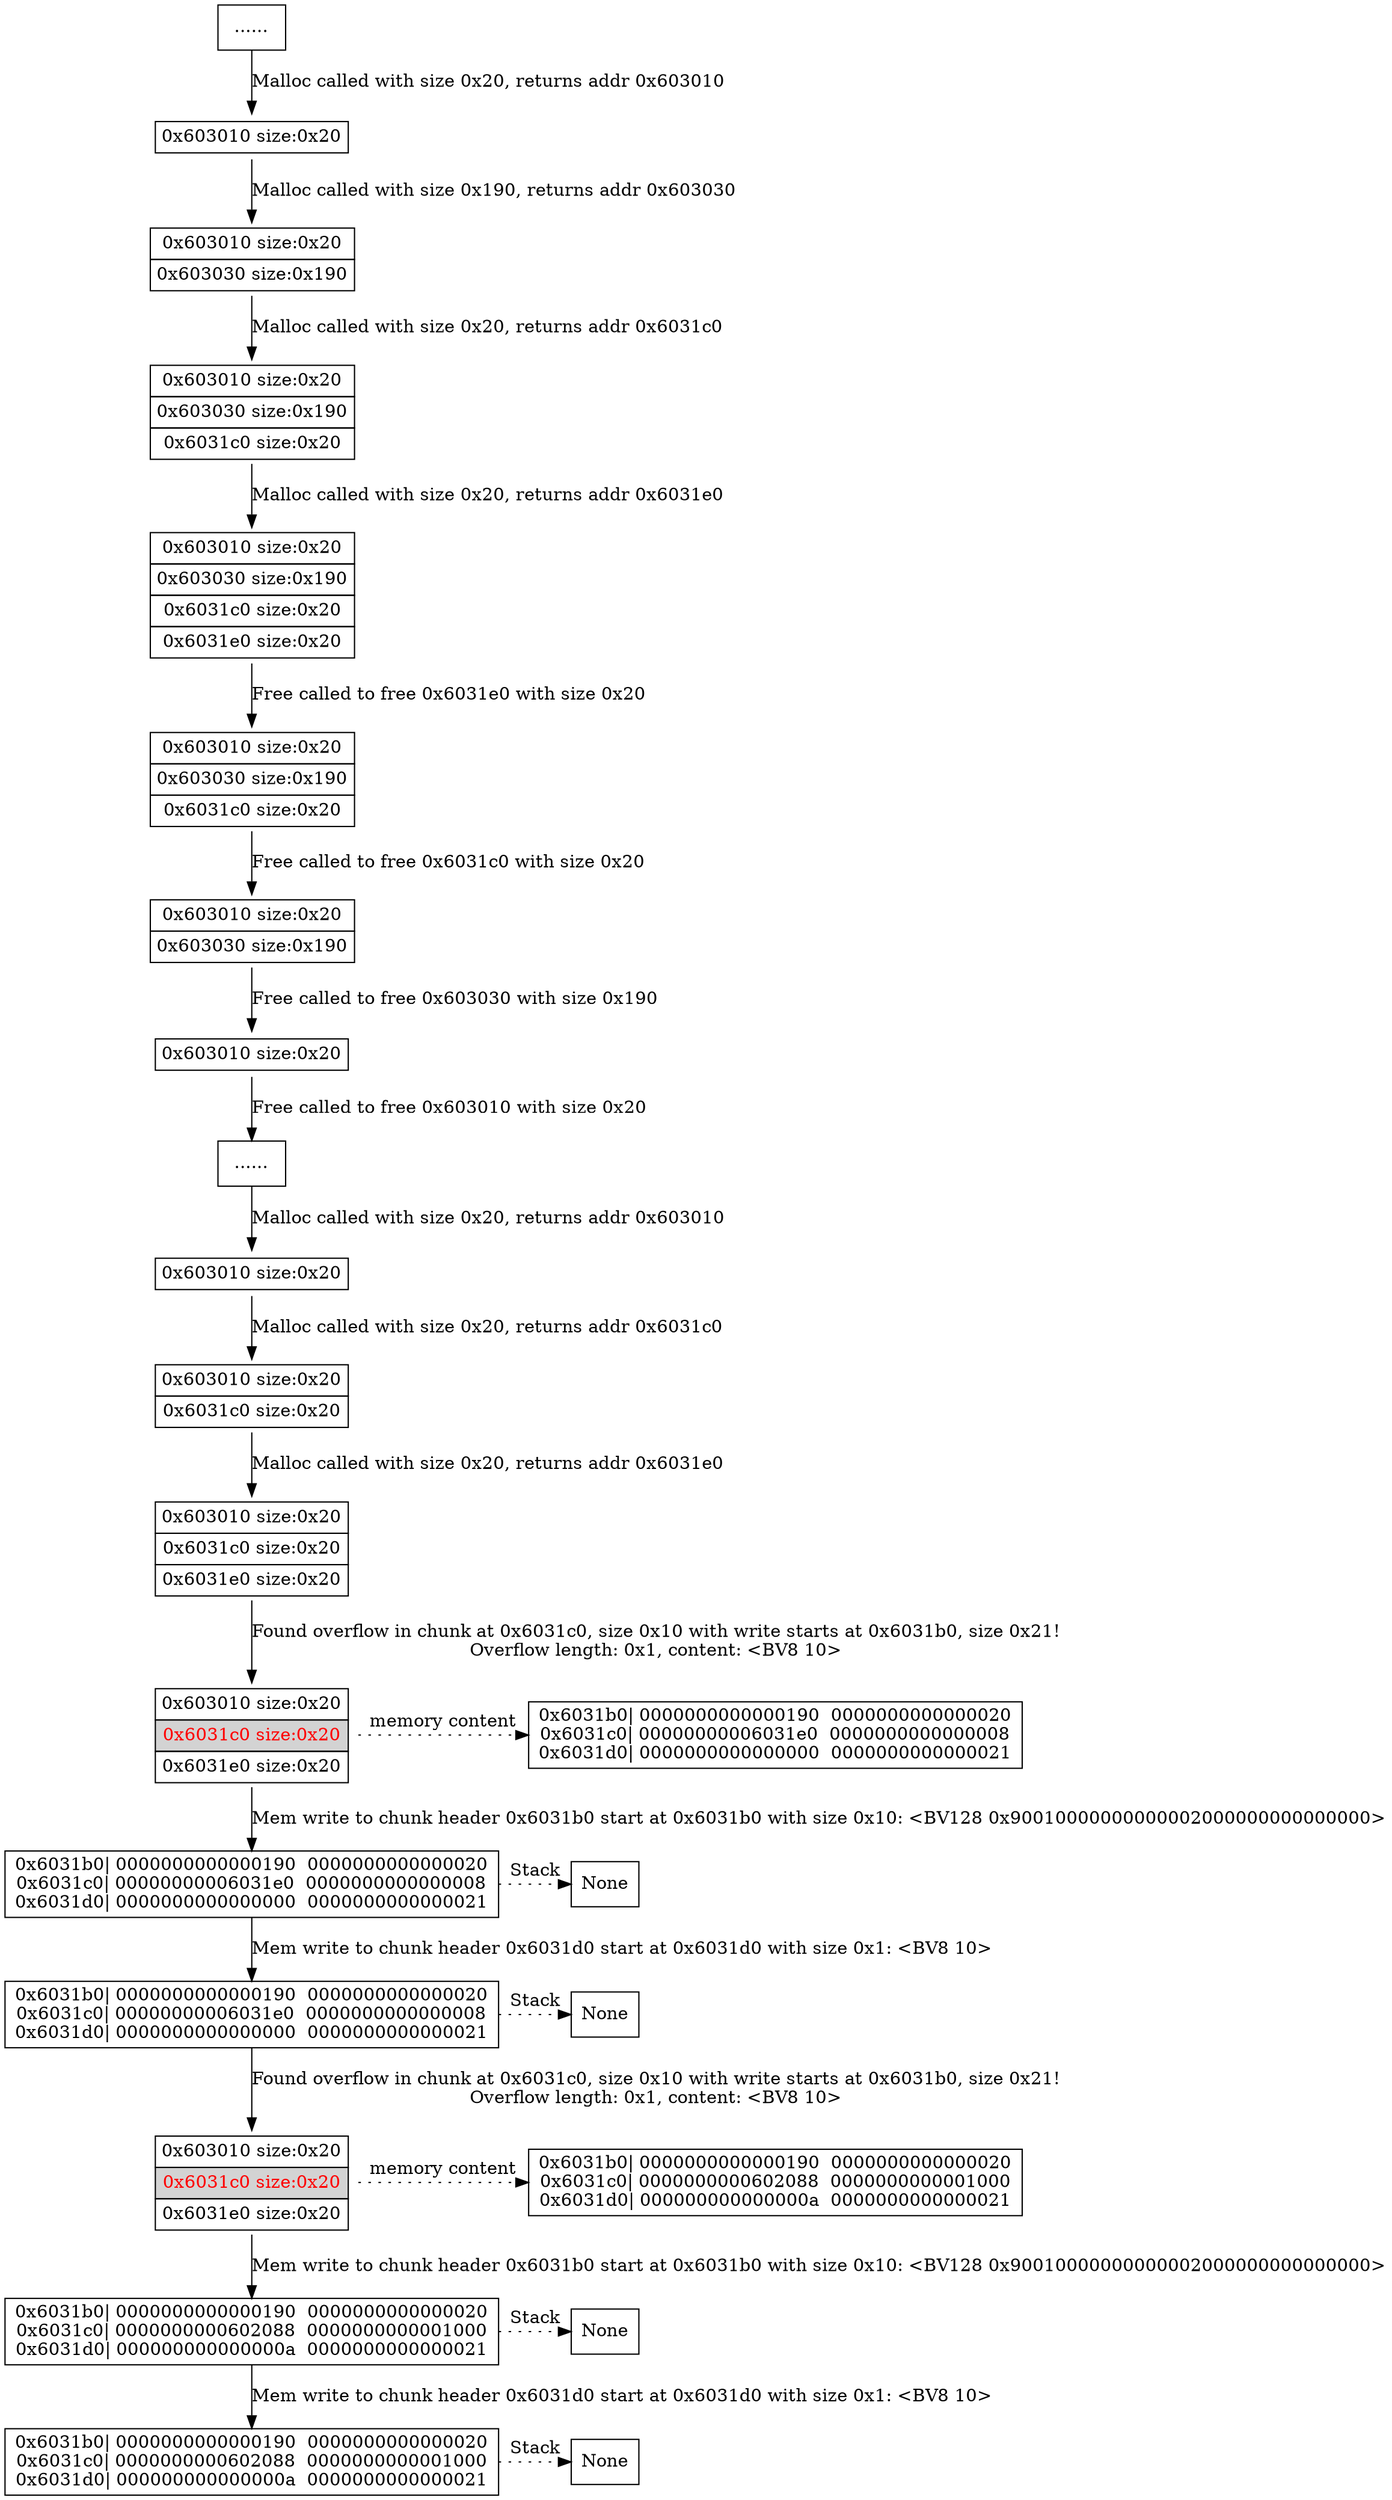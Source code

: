 digraph G {n0[shape=reocord,label="......"]n1[shape=none, label=<<table border="0" cellborder="1" cellspacing="0" cellpadding="4"><tr><td>0x603010 size:0x20</td></tr></table>>]n2[shape=none, label=<<table border="0" cellborder="1" cellspacing="0" cellpadding="4"><tr><td>0x603010 size:0x20</td></tr><tr><td>0x603030 size:0x190</td></tr></table>>]n3[shape=none, label=<<table border="0" cellborder="1" cellspacing="0" cellpadding="4"><tr><td>0x603010 size:0x20</td></tr><tr><td>0x603030 size:0x190</td></tr><tr><td>0x6031c0 size:0x20</td></tr></table>>]n4[shape=none, label=<<table border="0" cellborder="1" cellspacing="0" cellpadding="4"><tr><td>0x603010 size:0x20</td></tr><tr><td>0x603030 size:0x190</td></tr><tr><td>0x6031c0 size:0x20</td></tr><tr><td>0x6031e0 size:0x20</td></tr></table>>]n5[shape=none, label=<<table border="0" cellborder="1" cellspacing="0" cellpadding="4"><tr><td>0x603010 size:0x20</td></tr><tr><td>0x603030 size:0x190</td></tr><tr><td>0x6031c0 size:0x20</td></tr></table>>]n6[shape=none, label=<<table border="0" cellborder="1" cellspacing="0" cellpadding="4"><tr><td>0x603010 size:0x20</td></tr><tr><td>0x603030 size:0x190</td></tr></table>>]n7[shape=none, label=<<table border="0" cellborder="1" cellspacing="0" cellpadding="4"><tr><td>0x603010 size:0x20</td></tr></table>>]n8[shape=record,label="......"]n9[shape=none, label=<<table border="0" cellborder="1" cellspacing="0" cellpadding="4"><tr><td>0x603010 size:0x20</td></tr></table>>]n10[shape=none, label=<<table border="0" cellborder="1" cellspacing="0" cellpadding="4"><tr><td>0x603010 size:0x20</td></tr><tr><td>0x6031c0 size:0x20</td></tr></table>>]n11[shape=none, label=<<table border="0" cellborder="1" cellspacing="0" cellpadding="4"><tr><td>0x603010 size:0x20</td></tr><tr><td>0x6031c0 size:0x20</td></tr><tr><td>0x6031e0 size:0x20</td></tr></table>>]n1212[shape=box,label="0x6031b0| 0000000000000190  0000000000000020
0x6031c0| 00000000006031e0  0000000000000008
0x6031d0| 0000000000000000  0000000000000021
"]n12[shape=none, label=<<table border="0" cellborder="1" cellspacing="0" cellpadding="4"><tr><td>0x603010 size:0x20</td></tr><tr><td bgcolor="lightgrey"><font color="red">0x6031c0 size:0x20</font></td></tr><tr><td>0x6031e0 size:0x20</td></tr></table>>]n13[shape=box,label="0x6031b0| 0000000000000190  0000000000000020
0x6031c0| 00000000006031e0  0000000000000008
0x6031d0| 0000000000000000  0000000000000021
"]n1313[shape=box,label="None"]n14[shape=box,label="0x6031b0| 0000000000000190  0000000000000020
0x6031c0| 00000000006031e0  0000000000000008
0x6031d0| 0000000000000000  0000000000000021
"]n1414[shape=box,label="None"]n1515[shape=box,label="0x6031b0| 0000000000000190  0000000000000020
0x6031c0| 0000000000602088  0000000000001000
0x6031d0| 000000000000000a  0000000000000021
"]n15[shape=none, label=<<table border="0" cellborder="1" cellspacing="0" cellpadding="4"><tr><td>0x603010 size:0x20</td></tr><tr><td bgcolor="lightgrey"><font color="red">0x6031c0 size:0x20</font></td></tr><tr><td>0x6031e0 size:0x20</td></tr></table>>]n16[shape=box,label="0x6031b0| 0000000000000190  0000000000000020
0x6031c0| 0000000000602088  0000000000001000
0x6031d0| 000000000000000a  0000000000000021
"]n1616[shape=box,label="None"]n17[shape=box,label="0x6031b0| 0000000000000190  0000000000000020
0x6031c0| 0000000000602088  0000000000001000
0x6031d0| 000000000000000a  0000000000000021
"]n1717[shape=box,label="None"]n0->n1[label="Malloc called with size 0x20, returns addr 0x603010"]n1->n2[label="Malloc called with size 0x190, returns addr 0x603030"]n2->n3[label="Malloc called with size 0x20, returns addr 0x6031c0"]n3->n4[label="Malloc called with size 0x20, returns addr 0x6031e0"]n4->n5[label="Free called to free 0x6031e0 with size 0x20"]n5->n6[label="Free called to free 0x6031c0 with size 0x20"]n6->n7[label="Free called to free 0x603030 with size 0x190"]n7->n8[label="Free called to free 0x603010 with size 0x20"]n8->n9[label="Malloc called with size 0x20, returns addr 0x603010"]n9->n10[label="Malloc called with size 0x20, returns addr 0x6031c0"]n10->n11[label="Malloc called with size 0x20, returns addr 0x6031e0"]{rank = same; n12->n1212[style=dotted label="memory content"]}n11->n12[label="Found overflow in chunk at 0x6031c0, size 0x10 with write starts at 0x6031b0, size 0x21!
Overflow length: 0x1, content: <BV8 10>
"]n12->n13[label="Mem write to chunk header 0x6031b0 start at 0x6031b0 with size 0x10: <BV128 0x90010000000000002000000000000000>"]{rank = same; n13->n1313[style=dotted label="Stack"]}n13->n14[label="Mem write to chunk header 0x6031d0 start at 0x6031d0 with size 0x1: <BV8 10>"]{rank = same; n14->n1414[style=dotted label="Stack"]}{rank = same; n15->n1515[style=dotted label="memory content"]}n14->n15[label="Found overflow in chunk at 0x6031c0, size 0x10 with write starts at 0x6031b0, size 0x21!
Overflow length: 0x1, content: <BV8 10>
"]n15->n16[label="Mem write to chunk header 0x6031b0 start at 0x6031b0 with size 0x10: <BV128 0x90010000000000002000000000000000>"]{rank = same; n16->n1616[style=dotted label="Stack"]}n16->n17[label="Mem write to chunk header 0x6031d0 start at 0x6031d0 with size 0x1: <BV8 10>"]{rank = same; n17->n1717[style=dotted label="Stack"]}}
